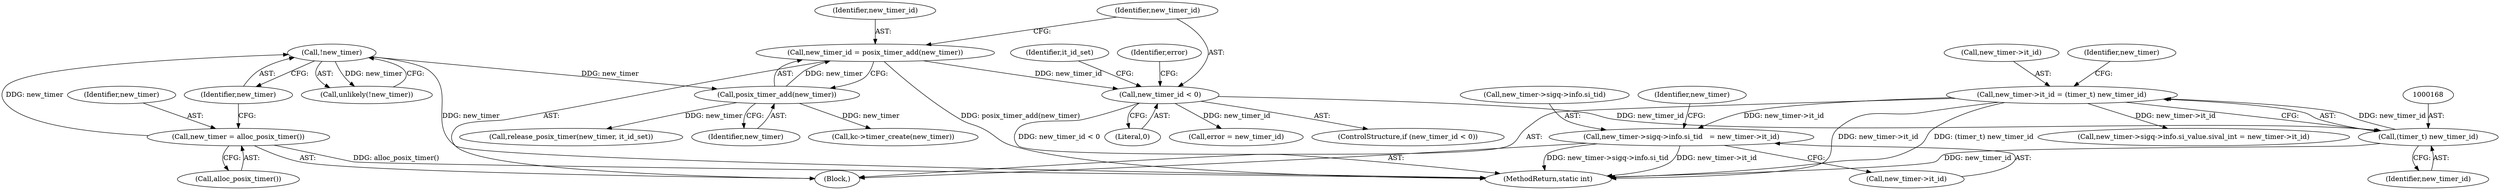 digraph "0_linux_78c9c4dfbf8c04883941445a195276bb4bb92c76_3@pointer" {
"1000286" [label="(Call,new_timer->sigq->info.si_tid   = new_timer->it_id)"];
"1000163" [label="(Call,new_timer->it_id = (timer_t) new_timer_id)"];
"1000167" [label="(Call,(timer_t) new_timer_id)"];
"1000152" [label="(Call,new_timer_id < 0)"];
"1000147" [label="(Call,new_timer_id = posix_timer_add(new_timer))"];
"1000149" [label="(Call,posix_timer_add(new_timer))"];
"1000137" [label="(Call,!new_timer)"];
"1000132" [label="(Call,new_timer = alloc_posix_timer())"];
"1000105" [label="(Block,)"];
"1000286" [label="(Call,new_timer->sigq->info.si_tid   = new_timer->it_id)"];
"1000172" [label="(Identifier,new_timer)"];
"1000161" [label="(Identifier,it_id_set)"];
"1000287" [label="(Call,new_timer->sigq->info.si_tid)"];
"1000137" [label="(Call,!new_timer)"];
"1000150" [label="(Identifier,new_timer)"];
"1000164" [label="(Call,new_timer->it_id)"];
"1000163" [label="(Call,new_timer->it_id = (timer_t) new_timer_id)"];
"1000136" [label="(Call,unlikely(!new_timer))"];
"1000147" [label="(Call,new_timer_id = posix_timer_add(new_timer))"];
"1000152" [label="(Call,new_timer_id < 0)"];
"1000134" [label="(Call,alloc_posix_timer())"];
"1000294" [label="(Call,new_timer->it_id)"];
"1000321" [label="(Call,kc->timer_create(new_timer))"];
"1000167" [label="(Call,(timer_t) new_timer_id)"];
"1000148" [label="(Identifier,new_timer_id)"];
"1000138" [label="(Identifier,new_timer)"];
"1000132" [label="(Call,new_timer = alloc_posix_timer())"];
"1000157" [label="(Identifier,error)"];
"1000301" [label="(Identifier,new_timer)"];
"1000169" [label="(Identifier,new_timer_id)"];
"1000153" [label="(Identifier,new_timer_id)"];
"1000156" [label="(Call,error = new_timer_id)"];
"1000149" [label="(Call,posix_timer_add(new_timer))"];
"1000151" [label="(ControlStructure,if (new_timer_id < 0))"];
"1000366" [label="(MethodReturn,static int)"];
"1000154" [label="(Literal,0)"];
"1000361" [label="(Call,release_posix_timer(new_timer, it_id_set))"];
"1000133" [label="(Identifier,new_timer)"];
"1000266" [label="(Call,new_timer->sigq->info.si_value.sival_int = new_timer->it_id)"];
"1000286" -> "1000105"  [label="AST: "];
"1000286" -> "1000294"  [label="CFG: "];
"1000287" -> "1000286"  [label="AST: "];
"1000294" -> "1000286"  [label="AST: "];
"1000301" -> "1000286"  [label="CFG: "];
"1000286" -> "1000366"  [label="DDG: new_timer->it_id"];
"1000286" -> "1000366"  [label="DDG: new_timer->sigq->info.si_tid"];
"1000163" -> "1000286"  [label="DDG: new_timer->it_id"];
"1000163" -> "1000105"  [label="AST: "];
"1000163" -> "1000167"  [label="CFG: "];
"1000164" -> "1000163"  [label="AST: "];
"1000167" -> "1000163"  [label="AST: "];
"1000172" -> "1000163"  [label="CFG: "];
"1000163" -> "1000366"  [label="DDG: new_timer->it_id"];
"1000163" -> "1000366"  [label="DDG: (timer_t) new_timer_id"];
"1000167" -> "1000163"  [label="DDG: new_timer_id"];
"1000163" -> "1000266"  [label="DDG: new_timer->it_id"];
"1000167" -> "1000169"  [label="CFG: "];
"1000168" -> "1000167"  [label="AST: "];
"1000169" -> "1000167"  [label="AST: "];
"1000167" -> "1000366"  [label="DDG: new_timer_id"];
"1000152" -> "1000167"  [label="DDG: new_timer_id"];
"1000152" -> "1000151"  [label="AST: "];
"1000152" -> "1000154"  [label="CFG: "];
"1000153" -> "1000152"  [label="AST: "];
"1000154" -> "1000152"  [label="AST: "];
"1000157" -> "1000152"  [label="CFG: "];
"1000161" -> "1000152"  [label="CFG: "];
"1000152" -> "1000366"  [label="DDG: new_timer_id < 0"];
"1000147" -> "1000152"  [label="DDG: new_timer_id"];
"1000152" -> "1000156"  [label="DDG: new_timer_id"];
"1000147" -> "1000105"  [label="AST: "];
"1000147" -> "1000149"  [label="CFG: "];
"1000148" -> "1000147"  [label="AST: "];
"1000149" -> "1000147"  [label="AST: "];
"1000153" -> "1000147"  [label="CFG: "];
"1000147" -> "1000366"  [label="DDG: posix_timer_add(new_timer)"];
"1000149" -> "1000147"  [label="DDG: new_timer"];
"1000149" -> "1000150"  [label="CFG: "];
"1000150" -> "1000149"  [label="AST: "];
"1000137" -> "1000149"  [label="DDG: new_timer"];
"1000149" -> "1000321"  [label="DDG: new_timer"];
"1000149" -> "1000361"  [label="DDG: new_timer"];
"1000137" -> "1000136"  [label="AST: "];
"1000137" -> "1000138"  [label="CFG: "];
"1000138" -> "1000137"  [label="AST: "];
"1000136" -> "1000137"  [label="CFG: "];
"1000137" -> "1000366"  [label="DDG: new_timer"];
"1000137" -> "1000136"  [label="DDG: new_timer"];
"1000132" -> "1000137"  [label="DDG: new_timer"];
"1000132" -> "1000105"  [label="AST: "];
"1000132" -> "1000134"  [label="CFG: "];
"1000133" -> "1000132"  [label="AST: "];
"1000134" -> "1000132"  [label="AST: "];
"1000138" -> "1000132"  [label="CFG: "];
"1000132" -> "1000366"  [label="DDG: alloc_posix_timer()"];
}
